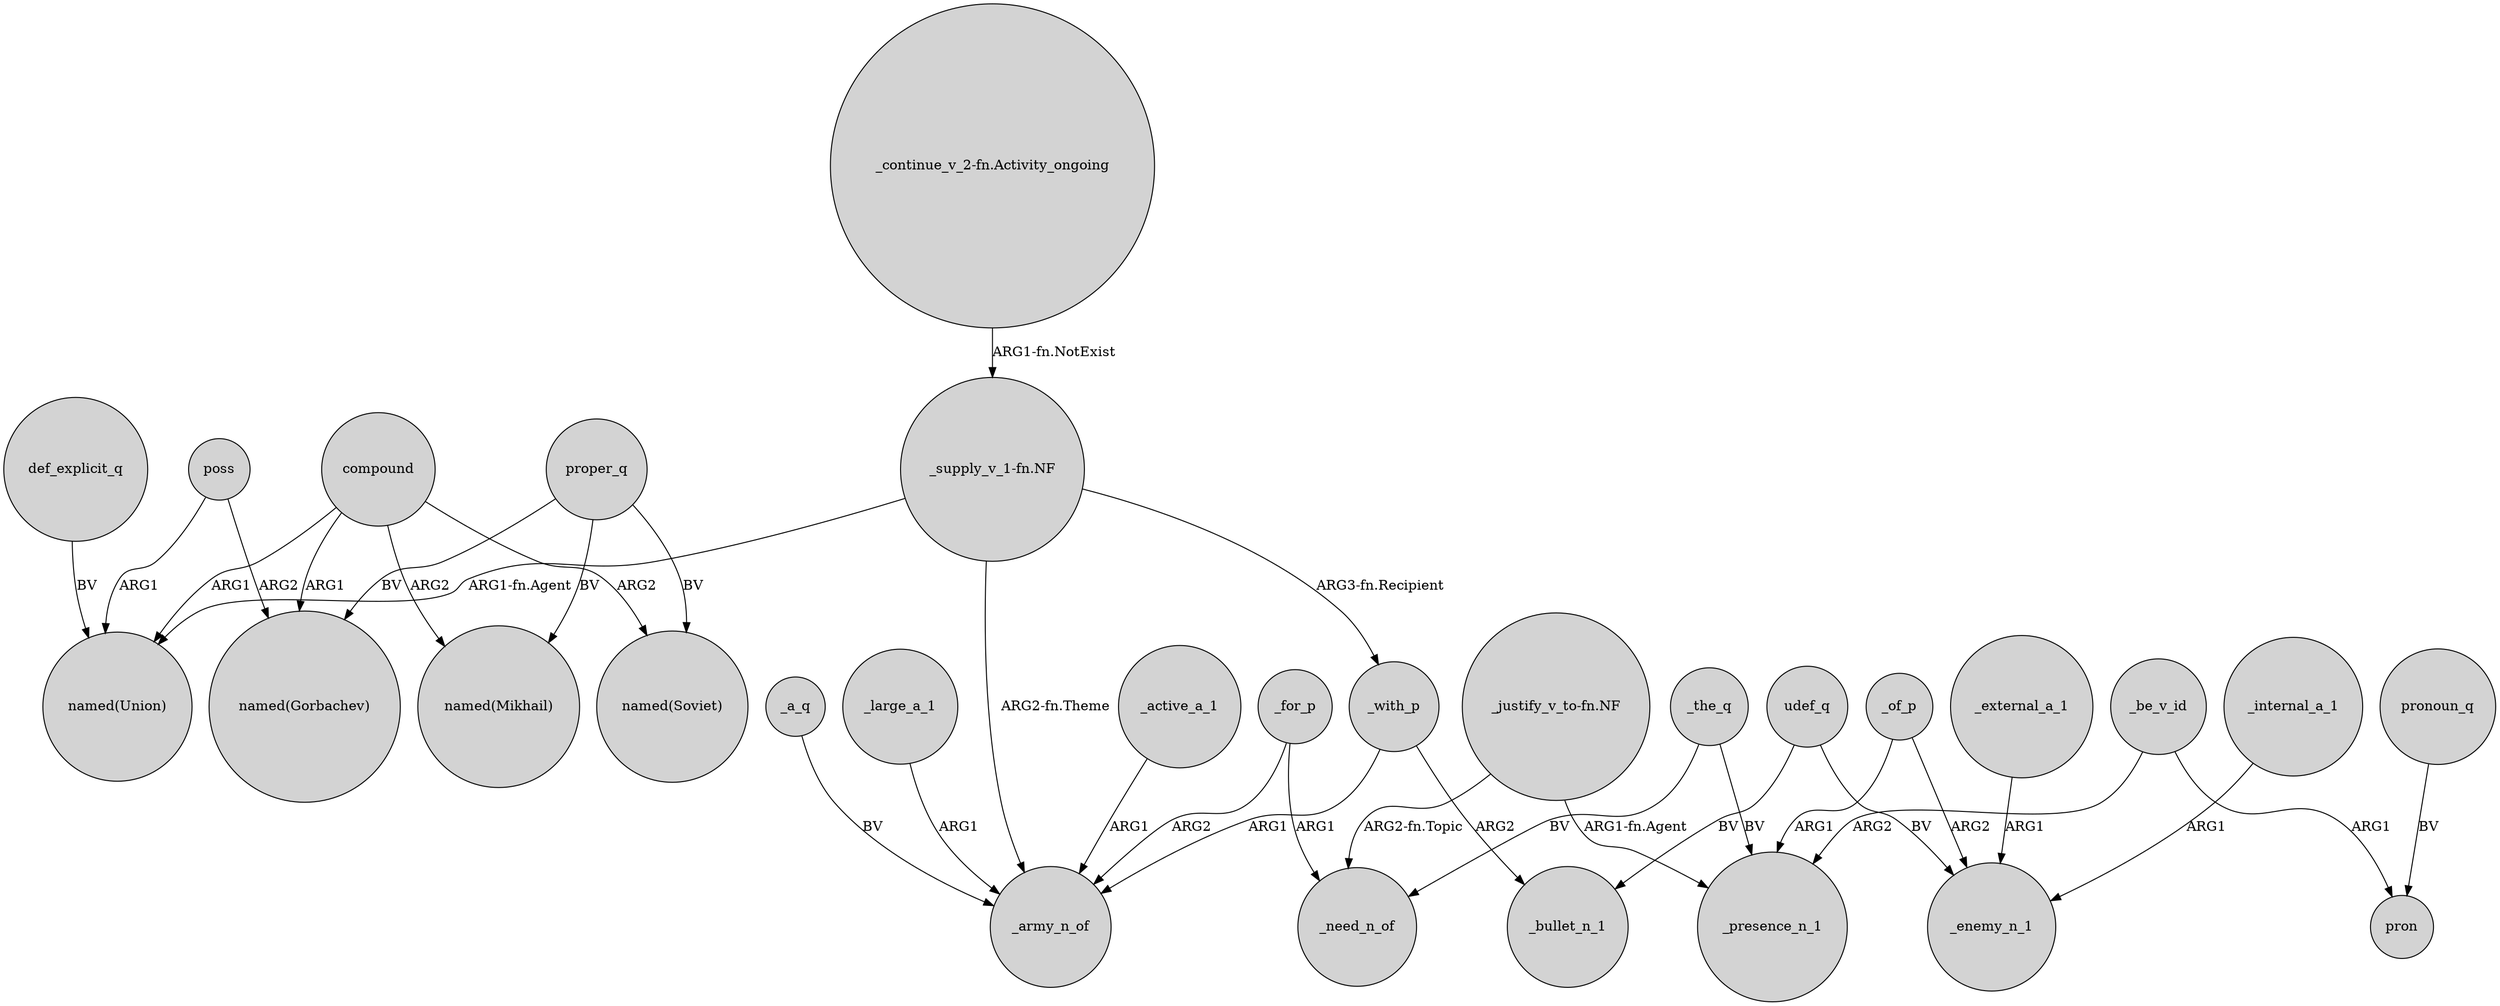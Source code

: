 digraph {
	node [shape=circle style=filled]
	poss -> "named(Gorbachev)" [label=ARG2]
	"_supply_v_1-fn.NF" -> _with_p [label="ARG3-fn.Recipient"]
	"_supply_v_1-fn.NF" -> "named(Union)" [label="ARG1-fn.Agent"]
	_internal_a_1 -> _enemy_n_1 [label=ARG1]
	_for_p -> _need_n_of [label=ARG1]
	"_justify_v_to-fn.NF" -> _presence_n_1 [label="ARG1-fn.Agent"]
	poss -> "named(Union)" [label=ARG1]
	_with_p -> _army_n_of [label=ARG1]
	compound -> "named(Gorbachev)" [label=ARG1]
	"_justify_v_to-fn.NF" -> _need_n_of [label="ARG2-fn.Topic"]
	_for_p -> _army_n_of [label=ARG2]
	proper_q -> "named(Soviet)" [label=BV]
	_of_p -> _presence_n_1 [label=ARG1]
	_be_v_id -> pron [label=ARG1]
	"_continue_v_2-fn.Activity_ongoing" -> "_supply_v_1-fn.NF" [label="ARG1-fn.NotExist"]
	_active_a_1 -> _army_n_of [label=ARG1]
	pronoun_q -> pron [label=BV]
	compound -> "named(Union)" [label=ARG1]
	udef_q -> _enemy_n_1 [label=BV]
	proper_q -> "named(Mikhail)" [label=BV]
	_the_q -> _need_n_of [label=BV]
	_of_p -> _enemy_n_1 [label=ARG2]
	udef_q -> _bullet_n_1 [label=BV]
	compound -> "named(Soviet)" [label=ARG2]
	_a_q -> _army_n_of [label=BV]
	_the_q -> _presence_n_1 [label=BV]
	_external_a_1 -> _enemy_n_1 [label=ARG1]
	_with_p -> _bullet_n_1 [label=ARG2]
	"_supply_v_1-fn.NF" -> _army_n_of [label="ARG2-fn.Theme"]
	_large_a_1 -> _army_n_of [label=ARG1]
	def_explicit_q -> "named(Union)" [label=BV]
	_be_v_id -> _presence_n_1 [label=ARG2]
	proper_q -> "named(Gorbachev)" [label=BV]
	compound -> "named(Mikhail)" [label=ARG2]
}
